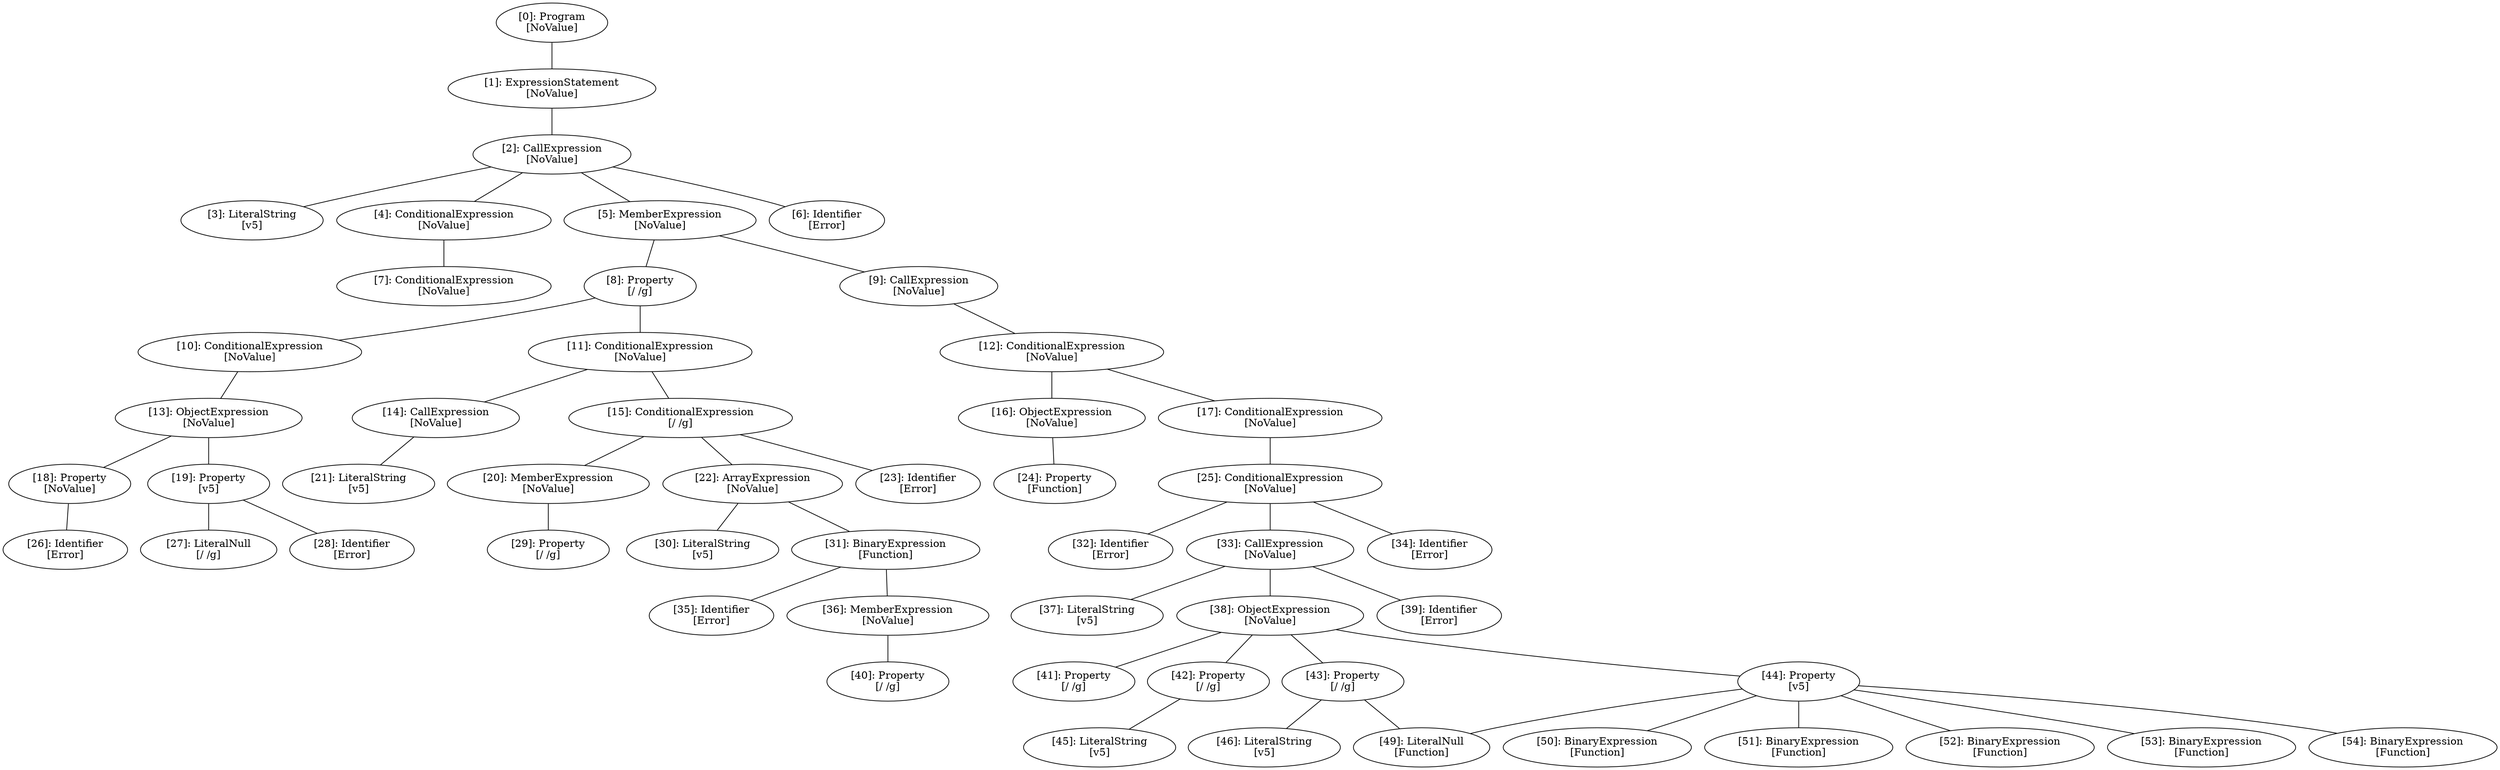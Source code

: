// Result
graph {
	0 [label="[0]: Program
[NoValue]"]
	1 [label="[1]: ExpressionStatement
[NoValue]"]
	2 [label="[2]: CallExpression
[NoValue]"]
	3 [label="[3]: LiteralString
[v5]"]
	4 [label="[4]: ConditionalExpression
[NoValue]"]
	5 [label="[5]: MemberExpression
[NoValue]"]
	6 [label="[6]: Identifier
[Error]"]
	7 [label="[7]: ConditionalExpression
[NoValue]"]
	8 [label="[8]: Property
[/ /g]"]
	9 [label="[9]: CallExpression
[NoValue]"]
	10 [label="[10]: ConditionalExpression
[NoValue]"]
	11 [label="[11]: ConditionalExpression
[NoValue]"]
	12 [label="[12]: ConditionalExpression
[NoValue]"]
	13 [label="[13]: ObjectExpression
[NoValue]"]
	14 [label="[14]: CallExpression
[NoValue]"]
	15 [label="[15]: ConditionalExpression
[/ /g]"]
	16 [label="[16]: ObjectExpression
[NoValue]"]
	17 [label="[17]: ConditionalExpression
[NoValue]"]
	18 [label="[18]: Property
[NoValue]"]
	19 [label="[19]: Property
[v5]"]
	20 [label="[20]: MemberExpression
[NoValue]"]
	21 [label="[21]: LiteralString
[v5]"]
	22 [label="[22]: ArrayExpression
[NoValue]"]
	23 [label="[23]: Identifier
[Error]"]
	24 [label="[24]: Property
[Function]"]
	25 [label="[25]: ConditionalExpression
[NoValue]"]
	26 [label="[26]: Identifier
[Error]"]
	27 [label="[27]: LiteralNull
[/ /g]"]
	28 [label="[28]: Identifier
[Error]"]
	29 [label="[29]: Property
[/ /g]"]
	30 [label="[30]: LiteralString
[v5]"]
	31 [label="[31]: BinaryExpression
[Function]"]
	32 [label="[32]: Identifier
[Error]"]
	33 [label="[33]: CallExpression
[NoValue]"]
	34 [label="[34]: Identifier
[Error]"]
	35 [label="[35]: Identifier
[Error]"]
	36 [label="[36]: MemberExpression
[NoValue]"]
	37 [label="[37]: LiteralString
[v5]"]
	38 [label="[38]: ObjectExpression
[NoValue]"]
	39 [label="[39]: Identifier
[Error]"]
	40 [label="[40]: Property
[/ /g]"]
	41 [label="[41]: Property
[/ /g]"]
	42 [label="[42]: Property
[/ /g]"]
	43 [label="[43]: Property
[/ /g]"]
	44 [label="[44]: Property
[v5]"]
	45 [label="[45]: LiteralString
[v5]"]
	46 [label="[46]: LiteralString
[v5]"]
	49 [label="[49]: LiteralNull
[Function]"]
	50 [label="[50]: BinaryExpression
[Function]"]
	51 [label="[51]: BinaryExpression
[Function]"]
	52 [label="[52]: BinaryExpression
[Function]"]
	53 [label="[53]: BinaryExpression
[Function]"]
	54 [label="[54]: BinaryExpression
[Function]"]
	0 -- 1
	1 -- 2
	2 -- 3
	2 -- 4
	2 -- 5
	2 -- 6
	4 -- 7
	5 -- 8
	5 -- 9
	8 -- 10
	8 -- 11
	9 -- 12
	10 -- 13
	11 -- 14
	11 -- 15
	12 -- 16
	12 -- 17
	13 -- 18
	13 -- 19
	14 -- 21
	15 -- 20
	15 -- 22
	15 -- 23
	16 -- 24
	17 -- 25
	18 -- 26
	19 -- 27
	19 -- 28
	20 -- 29
	22 -- 30
	22 -- 31
	25 -- 32
	25 -- 33
	25 -- 34
	31 -- 35
	31 -- 36
	33 -- 37
	33 -- 38
	33 -- 39
	36 -- 40
	38 -- 41
	38 -- 42
	38 -- 43
	38 -- 44
	42 -- 45
	43 -- 46
	43 -- 49
	44 -- 49
	44 -- 50
	44 -- 51
	44 -- 52
	44 -- 53
	44 -- 54
}
